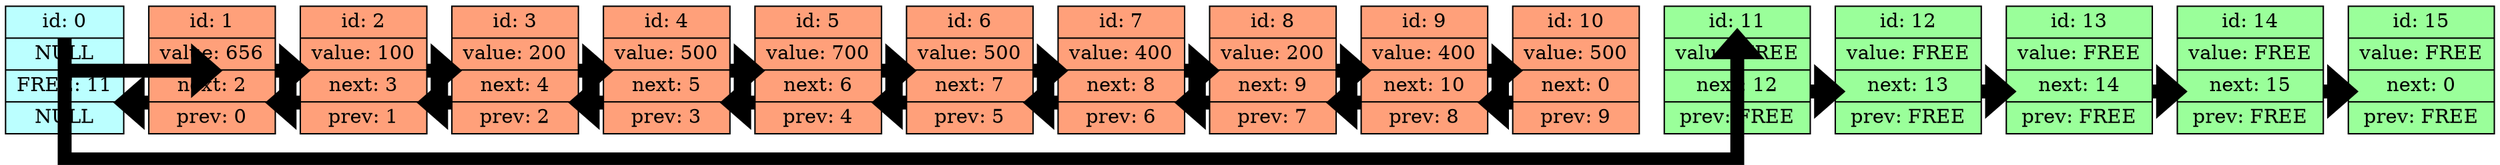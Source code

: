 digraph structs {                                                                  
rankdir = TB;                                                                      
graph [dpi = 100];                                                                 
ranksep = 1.5;                                                                     
edge[penwidth = 10];                                                               
cell0 [style = filled, color = black, fillcolor = paleturquoise1,                  
shape=record,label = " { <nul> id: 0 | NULL | <frn> FREE: 11 | <prv> NULL } " ]; 
cell1 [style = filled, color = black, fillcolor = lightsalmon, shape=record,label = " { <idk> id: 1 | value:                   656 |<nxt> next:     2 | <prv> prev:     0} " ];
cell2 [style = filled, color = black, fillcolor = lightsalmon, shape=record,label = " { <idk> id: 2 | value:                   100 |<nxt> next:     3 | <prv> prev:     1} " ];
cell3 [style = filled, color = black, fillcolor = lightsalmon, shape=record,label = " { <idk> id: 3 | value:                   200 |<nxt> next:     4 | <prv> prev:     2} " ];
cell4 [style = filled, color = black, fillcolor = lightsalmon, shape=record,label = " { <idk> id: 4 | value:                   500 |<nxt> next:     5 | <prv> prev:     3} " ];
cell5 [style = filled, color = black, fillcolor = lightsalmon, shape=record,label = " { <idk> id: 5 | value:                   700 |<nxt> next:     6 | <prv> prev:     4} " ];
cell6 [style = filled, color = black, fillcolor = lightsalmon, shape=record,label = " { <idk> id: 6 | value:                   500 |<nxt> next:     7 | <prv> prev:     5} " ];
cell7 [style = filled, color = black, fillcolor = lightsalmon, shape=record,label = " { <idk> id: 7 | value:                   400 |<nxt> next:     8 | <prv> prev:     6} " ];
cell8 [style = filled, color = black, fillcolor = lightsalmon, shape=record,label = " { <idk> id: 8 | value:                   200 |<nxt> next:     9 | <prv> prev:     7} " ];
cell9 [style = filled, color = black, fillcolor = lightsalmon, shape=record,label = " { <idk> id: 9 | value:                   400 |<nxt> next:    10 | <prv> prev:     8} " ];
cell10 [style = filled, color = black, fillcolor = lightsalmon, shape=record,label = " { <idk> id: 10 | value:                   500 |<nxt> next:     0 | <prv> prev:     9} " ];
  cell11 [style = filled , color = black, fillcolor = palegreen1,  shape=record,label = " { <idk> id: 11 | value: FREE           | <frn> next:    12 | <prv> prev: FREE } " ];
  cell12 [style = filled , color = black, fillcolor = palegreen1,  shape=record,label = " { <idk> id: 12 | value: FREE           | <frn> next:    13 | <prv> prev: FREE } " ];
  cell13 [style = filled , color = black, fillcolor = palegreen1,  shape=record,label = " { <idk> id: 13 | value: FREE           | <frn> next:    14 | <prv> prev: FREE } " ];
  cell14 [style = filled , color = black, fillcolor = palegreen1,  shape=record,label = " { <idk> id: 14 | value: FREE           | <frn> next:    15 | <prv> prev: FREE } " ];
  cell15 [style = filled , color = black, fillcolor = palegreen1,  shape=record,label = " { <idk> id: 15 | value: FREE           | <frn> next:     0 | <prv> prev: FREE } " ];
cell0 -> cell1 [weight = 5, style = invis];
cell1 -> cell2 [weight = 5, style = invis];
cell2 -> cell3 [weight = 5, style = invis];
cell3 -> cell4 [weight = 5, style = invis];
cell4 -> cell5 [weight = 5, style = invis];
cell5 -> cell6 [weight = 5, style = invis];
cell6 -> cell7 [weight = 5, style = invis];
cell7 -> cell8 [weight = 5, style = invis];
cell8 -> cell9 [weight = 5, style = invis];
cell9 -> cell10 [weight = 5, style = invis];
cell10 -> cell11 [weight = 5, style = invis];
cell11 -> cell12 [weight = 5, style = invis];
cell12 -> cell13 [weight = 5, style = invis];
cell13 -> cell14 [weight = 5, style = invis];
cell14 -> cell15 [weight = 5, style = invis];

splines = ortho
{rank = same;      cell0; cell1; cell2; cell3; cell4; cell5; cell6; cell7; cell8; cell9; cell10; cell11; cell12; cell13; cell14; cell15; }
 
cell1: <nxt> -> cell2: <nxt> [weight = 5];
cell2: <prv> -> cell1: <prv> [weight = 5];
cell2: <nxt> -> cell3: <nxt> [weight = 5];
cell3: <prv> -> cell2: <prv> [weight = 5];
cell3: <nxt> -> cell4: <nxt> [weight = 5];
cell4: <prv> -> cell3: <prv> [weight = 5];
cell4: <nxt> -> cell5: <nxt> [weight = 5];
cell5: <prv> -> cell4: <prv> [weight = 5];
cell5: <nxt> -> cell6: <nxt> [weight = 5];
cell6: <prv> -> cell5: <prv> [weight = 5];
cell6: <nxt> -> cell7: <nxt> [weight = 5];
cell7: <prv> -> cell6: <prv> [weight = 5];
cell7: <nxt> -> cell8: <nxt> [weight = 5];
cell8: <prv> -> cell7: <prv> [weight = 5];
cell8: <nxt> -> cell9: <nxt> [weight = 5];
cell9: <prv> -> cell8: <prv> [weight = 5];
cell9: <nxt> -> cell10: <nxt> [weight = 5];
cell10: <prv> -> cell9: <prv> [weight = 5];
cell0:  <nul> -> cell1: <idk> [weight = 5];  
cell1:  <prv> -> cell0: <prv> [weight = 5];  
cell0: <nul> -> cell11: <idk> [weight = 5];
cell11: <frn> -> cell12: <frn> [weight = 5];
cell12: <frn> -> cell13: <frn> [weight = 5];
cell13: <frn> -> cell14: <frn> [weight = 5];
cell14: <frn> -> cell15: <frn> [weight = 5];
}
